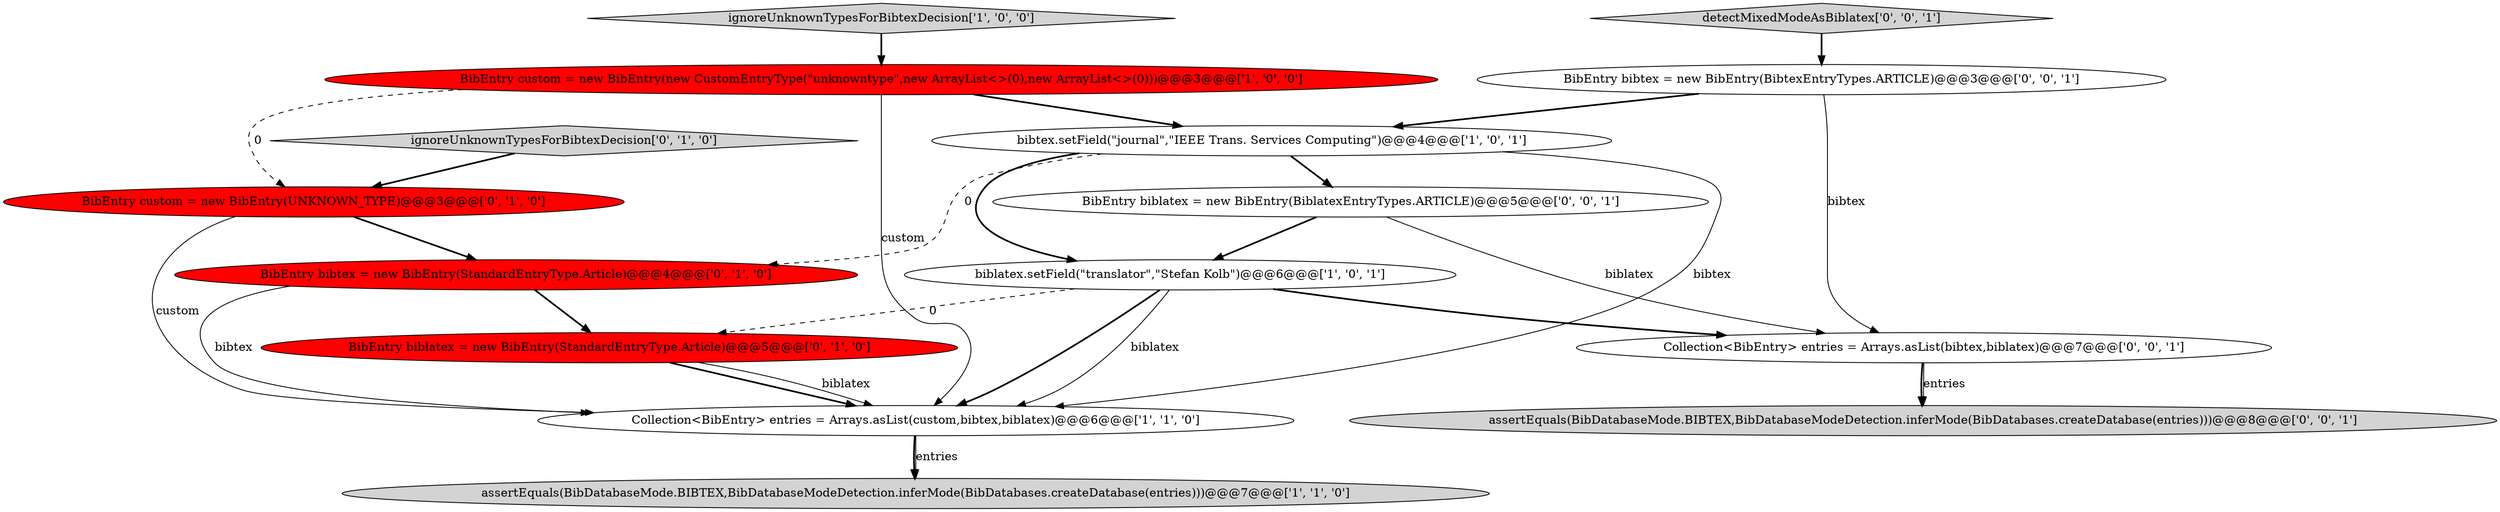 digraph {
3 [style = filled, label = "biblatex.setField(\"translator\",\"Stefan Kolb\")@@@6@@@['1', '0', '1']", fillcolor = white, shape = ellipse image = "AAA0AAABBB1BBB"];
6 [style = filled, label = "ignoreUnknownTypesForBibtexDecision['0', '1', '0']", fillcolor = lightgray, shape = diamond image = "AAA0AAABBB2BBB"];
4 [style = filled, label = "ignoreUnknownTypesForBibtexDecision['1', '0', '0']", fillcolor = lightgray, shape = diamond image = "AAA0AAABBB1BBB"];
11 [style = filled, label = "detectMixedModeAsBiblatex['0', '0', '1']", fillcolor = lightgray, shape = diamond image = "AAA0AAABBB3BBB"];
10 [style = filled, label = "BibEntry biblatex = new BibEntry(BiblatexEntryTypes.ARTICLE)@@@5@@@['0', '0', '1']", fillcolor = white, shape = ellipse image = "AAA0AAABBB3BBB"];
5 [style = filled, label = "bibtex.setField(\"journal\",\"IEEE Trans. Services Computing\")@@@4@@@['1', '0', '1']", fillcolor = white, shape = ellipse image = "AAA0AAABBB1BBB"];
7 [style = filled, label = "BibEntry custom = new BibEntry(UNKNOWN_TYPE)@@@3@@@['0', '1', '0']", fillcolor = red, shape = ellipse image = "AAA1AAABBB2BBB"];
13 [style = filled, label = "assertEquals(BibDatabaseMode.BIBTEX,BibDatabaseModeDetection.inferMode(BibDatabases.createDatabase(entries)))@@@8@@@['0', '0', '1']", fillcolor = lightgray, shape = ellipse image = "AAA0AAABBB3BBB"];
0 [style = filled, label = "BibEntry custom = new BibEntry(new CustomEntryType(\"unknowntype\",new ArrayList<>(0),new ArrayList<>(0)))@@@3@@@['1', '0', '0']", fillcolor = red, shape = ellipse image = "AAA1AAABBB1BBB"];
2 [style = filled, label = "Collection<BibEntry> entries = Arrays.asList(custom,bibtex,biblatex)@@@6@@@['1', '1', '0']", fillcolor = white, shape = ellipse image = "AAA0AAABBB1BBB"];
8 [style = filled, label = "BibEntry bibtex = new BibEntry(StandardEntryType.Article)@@@4@@@['0', '1', '0']", fillcolor = red, shape = ellipse image = "AAA1AAABBB2BBB"];
1 [style = filled, label = "assertEquals(BibDatabaseMode.BIBTEX,BibDatabaseModeDetection.inferMode(BibDatabases.createDatabase(entries)))@@@7@@@['1', '1', '0']", fillcolor = lightgray, shape = ellipse image = "AAA0AAABBB1BBB"];
14 [style = filled, label = "Collection<BibEntry> entries = Arrays.asList(bibtex,biblatex)@@@7@@@['0', '0', '1']", fillcolor = white, shape = ellipse image = "AAA0AAABBB3BBB"];
9 [style = filled, label = "BibEntry biblatex = new BibEntry(StandardEntryType.Article)@@@5@@@['0', '1', '0']", fillcolor = red, shape = ellipse image = "AAA1AAABBB2BBB"];
12 [style = filled, label = "BibEntry bibtex = new BibEntry(BibtexEntryTypes.ARTICLE)@@@3@@@['0', '0', '1']", fillcolor = white, shape = ellipse image = "AAA0AAABBB3BBB"];
5->3 [style = bold, label=""];
5->10 [style = bold, label=""];
5->2 [style = solid, label="bibtex"];
8->2 [style = solid, label="bibtex"];
0->2 [style = solid, label="custom"];
12->5 [style = bold, label=""];
7->2 [style = solid, label="custom"];
9->2 [style = bold, label=""];
2->1 [style = bold, label=""];
2->1 [style = solid, label="entries"];
3->2 [style = solid, label="biblatex"];
10->14 [style = solid, label="biblatex"];
3->14 [style = bold, label=""];
10->3 [style = bold, label=""];
11->12 [style = bold, label=""];
7->8 [style = bold, label=""];
4->0 [style = bold, label=""];
9->2 [style = solid, label="biblatex"];
3->2 [style = bold, label=""];
3->9 [style = dashed, label="0"];
8->9 [style = bold, label=""];
14->13 [style = solid, label="entries"];
5->8 [style = dashed, label="0"];
12->14 [style = solid, label="bibtex"];
14->13 [style = bold, label=""];
6->7 [style = bold, label=""];
0->7 [style = dashed, label="0"];
0->5 [style = bold, label=""];
}

